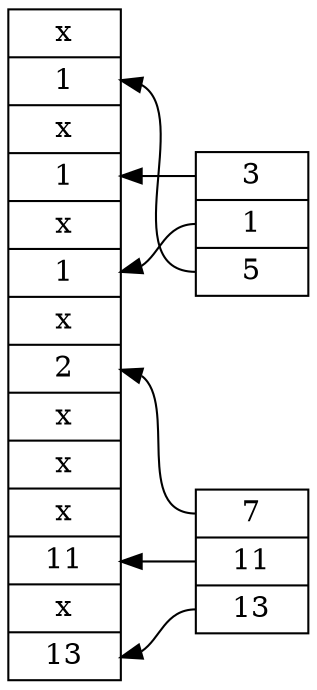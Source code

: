 // Memsim
digraph {
	graph [rankdir=RL]
	node [shape=record]
	mm [label="x|<m12>1|x|<m10>1|x|<m11>1|x|<m20>2|x|x|x|<m21>11|x|<m22>13"]
	p1 [label="<p10>3|<p11>1|<p12>5"]
	p2 [label="<p20>7|<p21>11|<p22>13"]
	p1:p10 -> mm:m10
	p1:p11 -> mm:m11
	p1:p12 -> mm:m12
	p2:p20 -> mm:m20
	p2:p21 -> mm:m21
	p2:p22 -> mm:m22
}
